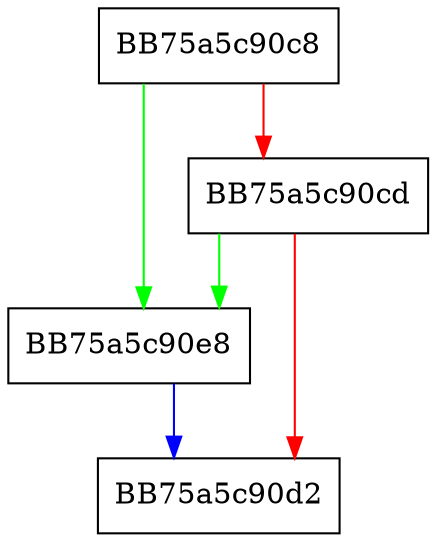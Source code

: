 digraph lua_sethook {
  node [shape="box"];
  graph [splines=ortho];
  BB75a5c90c8 -> BB75a5c90e8 [color="green"];
  BB75a5c90c8 -> BB75a5c90cd [color="red"];
  BB75a5c90cd -> BB75a5c90e8 [color="green"];
  BB75a5c90cd -> BB75a5c90d2 [color="red"];
  BB75a5c90e8 -> BB75a5c90d2 [color="blue"];
}